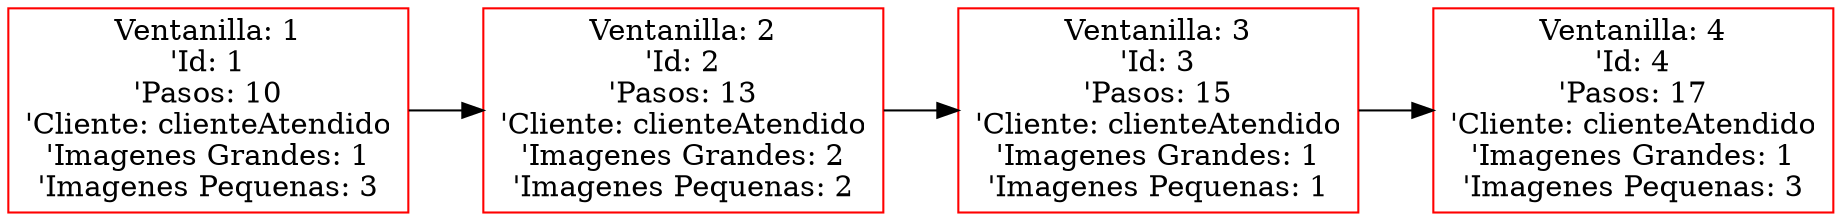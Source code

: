  digraph G {
 rankdir=LR;
 node0 [label="Ventanilla: 1\n'Id: 1\n'Pasos: 10\n'Cliente: clienteAtendido\n'Imagenes Grandes: 1\n'Imagenes Pequenas: 3", color="red", shape="rectangle"];
 node1 [label="Ventanilla: 2\n'Id: 2\n'Pasos: 13\n'Cliente: clienteAtendido\n'Imagenes Grandes: 2\n'Imagenes Pequenas: 2", color="red", shape="rectangle"];
 node0 -> node1 [dir="forward"];
 node2 [label="Ventanilla: 3\n'Id: 3\n'Pasos: 15\n'Cliente: clienteAtendido\n'Imagenes Grandes: 1\n'Imagenes Pequenas: 1", color="red", shape="rectangle"];
 node1 -> node2 [dir="forward"];
 node3 [label="Ventanilla: 4\n'Id: 4\n'Pasos: 17\n'Cliente: clienteAtendido\n'Imagenes Grandes: 1\n'Imagenes Pequenas: 3", color="red", shape="rectangle"];
 node2 -> node3 [dir="forward"];
 }
